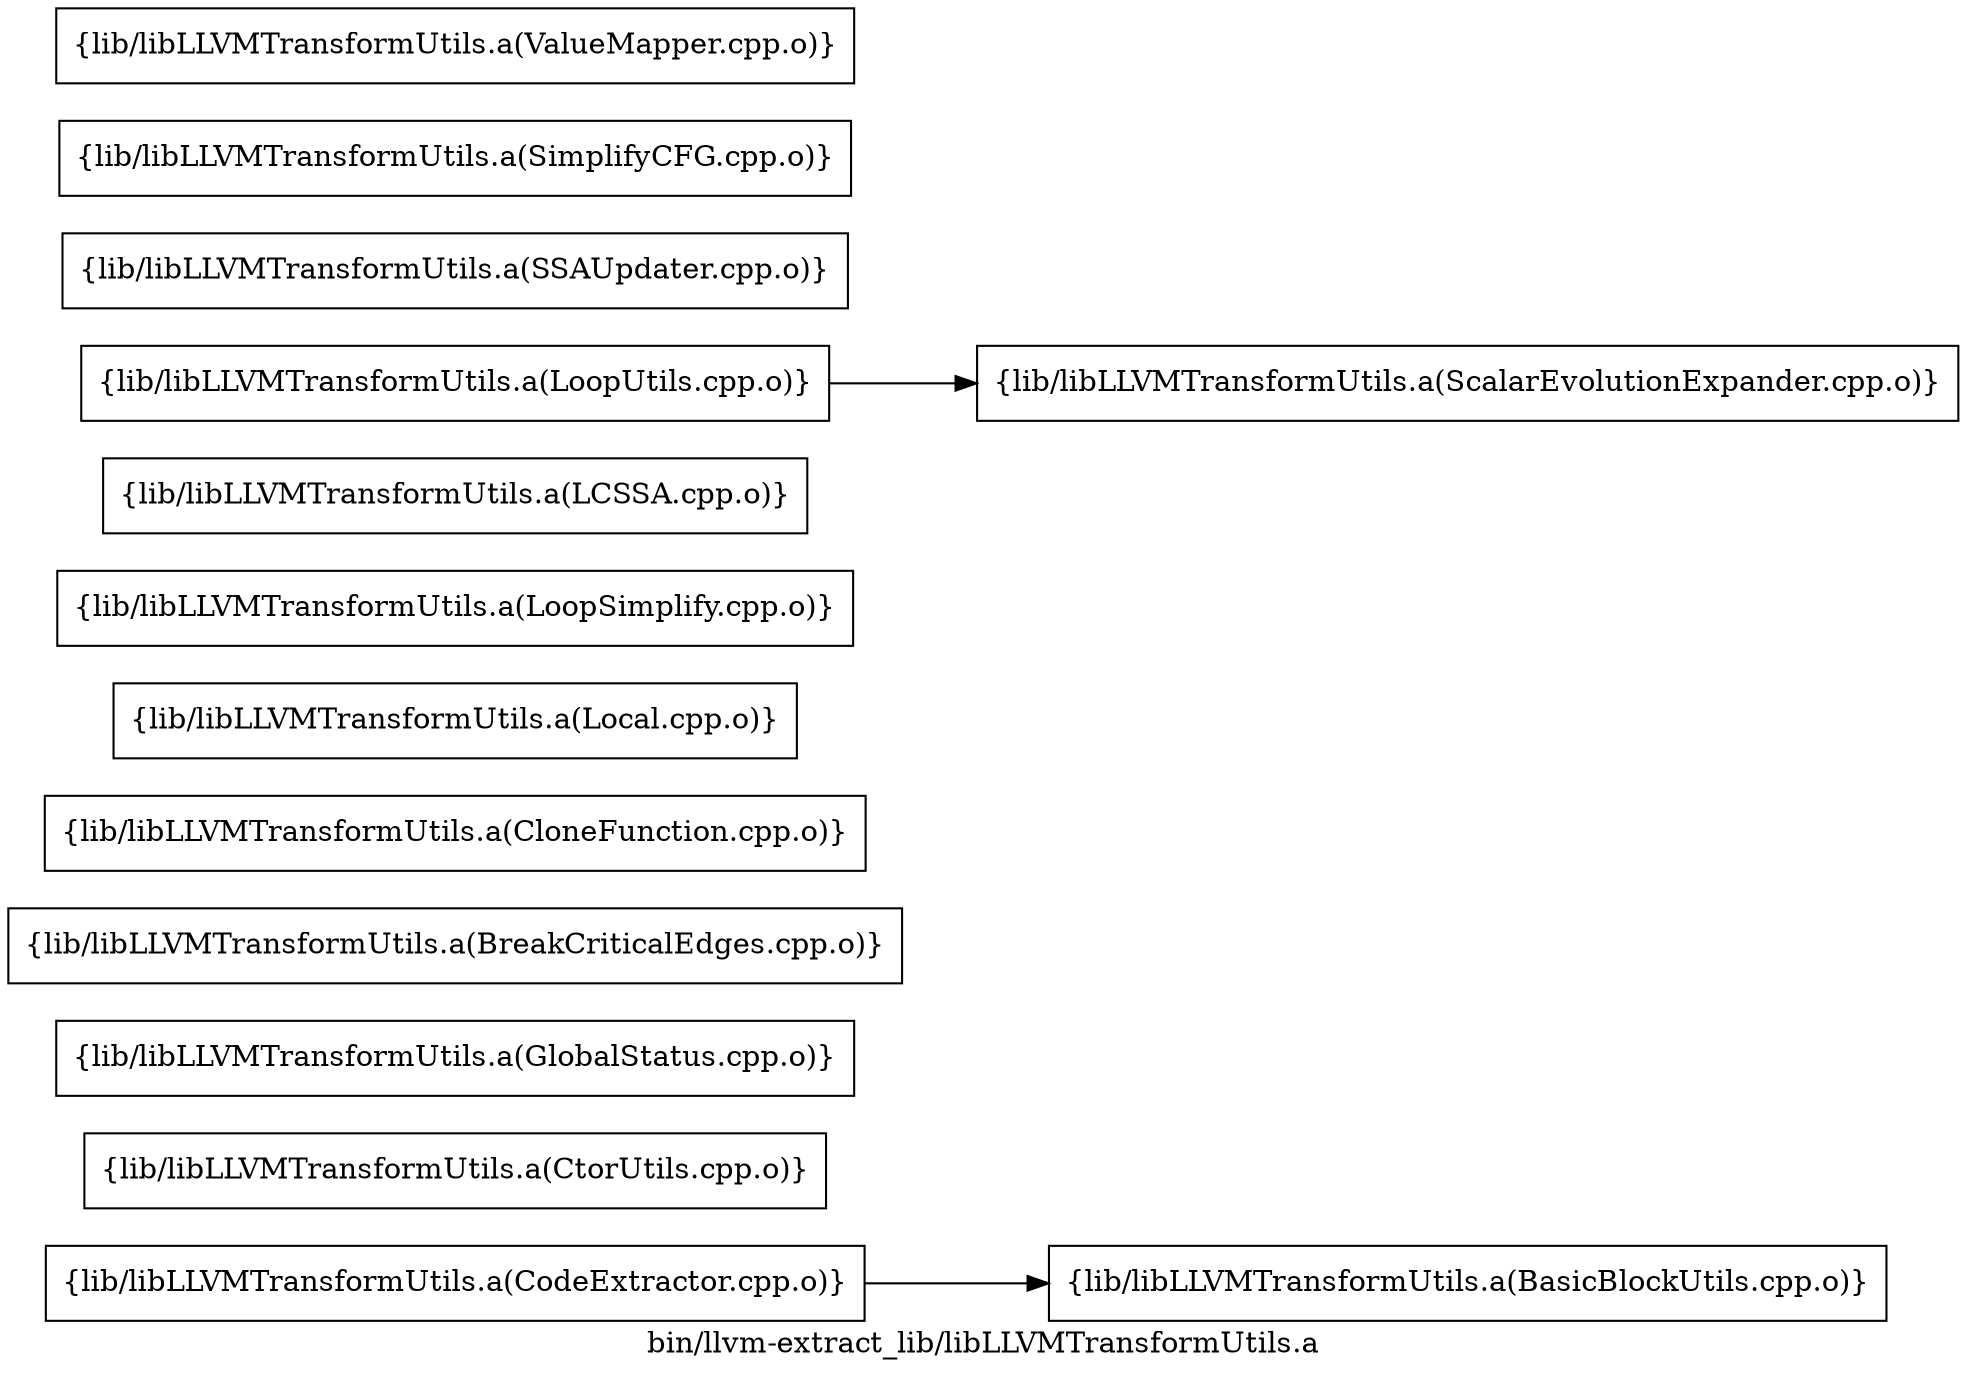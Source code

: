 digraph "bin/llvm-extract_lib/libLLVMTransformUtils.a" {
	label="bin/llvm-extract_lib/libLLVMTransformUtils.a";
	rankdir=LR;

	Node0x55bbb4c964b8 [shape=record,shape=box,group=0,label="{lib/libLLVMTransformUtils.a(BasicBlockUtils.cpp.o)}"];
	Node0x55bbb4c8d688 [shape=record,shape=box,group=0,label="{lib/libLLVMTransformUtils.a(CodeExtractor.cpp.o)}"];
	Node0x55bbb4c8d688 -> Node0x55bbb4c964b8;
	Node0x55bbb4c8de58 [shape=record,shape=box,group=0,label="{lib/libLLVMTransformUtils.a(CtorUtils.cpp.o)}"];
	Node0x55bbb4c90b58 [shape=record,shape=box,group=0,label="{lib/libLLVMTransformUtils.a(GlobalStatus.cpp.o)}"];
	Node0x55bbb4c8e268 [shape=record,shape=box,group=0,label="{lib/libLLVMTransformUtils.a(BreakCriticalEdges.cpp.o)}"];
	Node0x55bbb4c8ce68 [shape=record,shape=box,group=0,label="{lib/libLLVMTransformUtils.a(CloneFunction.cpp.o)}"];
	Node0x55bbb4c91918 [shape=record,shape=box,group=0,label="{lib/libLLVMTransformUtils.a(Local.cpp.o)}"];
	Node0x55bbb4c915f8 [shape=record,shape=box,group=0,label="{lib/libLLVMTransformUtils.a(LoopSimplify.cpp.o)}"];
	Node0x55bbb4c90978 [shape=record,shape=box,group=0,label="{lib/libLLVMTransformUtils.a(LCSSA.cpp.o)}"];
	Node0x55bbb4c905b8 [shape=record,shape=box,group=0,label="{lib/libLLVMTransformUtils.a(LoopUtils.cpp.o)}"];
	Node0x55bbb4c905b8 -> Node0x55bbb4c8f938;
	Node0x55bbb4c8f938 [shape=record,shape=box,group=0,label="{lib/libLLVMTransformUtils.a(ScalarEvolutionExpander.cpp.o)}"];
	Node0x55bbb4c8f758 [shape=record,shape=box,group=0,label="{lib/libLLVMTransformUtils.a(SSAUpdater.cpp.o)}"];
	Node0x55bbb4c8eb28 [shape=record,shape=box,group=0,label="{lib/libLLVMTransformUtils.a(SimplifyCFG.cpp.o)}"];
	Node0x55bbb4c8e588 [shape=record,shape=box,group=0,label="{lib/libLLVMTransformUtils.a(ValueMapper.cpp.o)}"];
}
